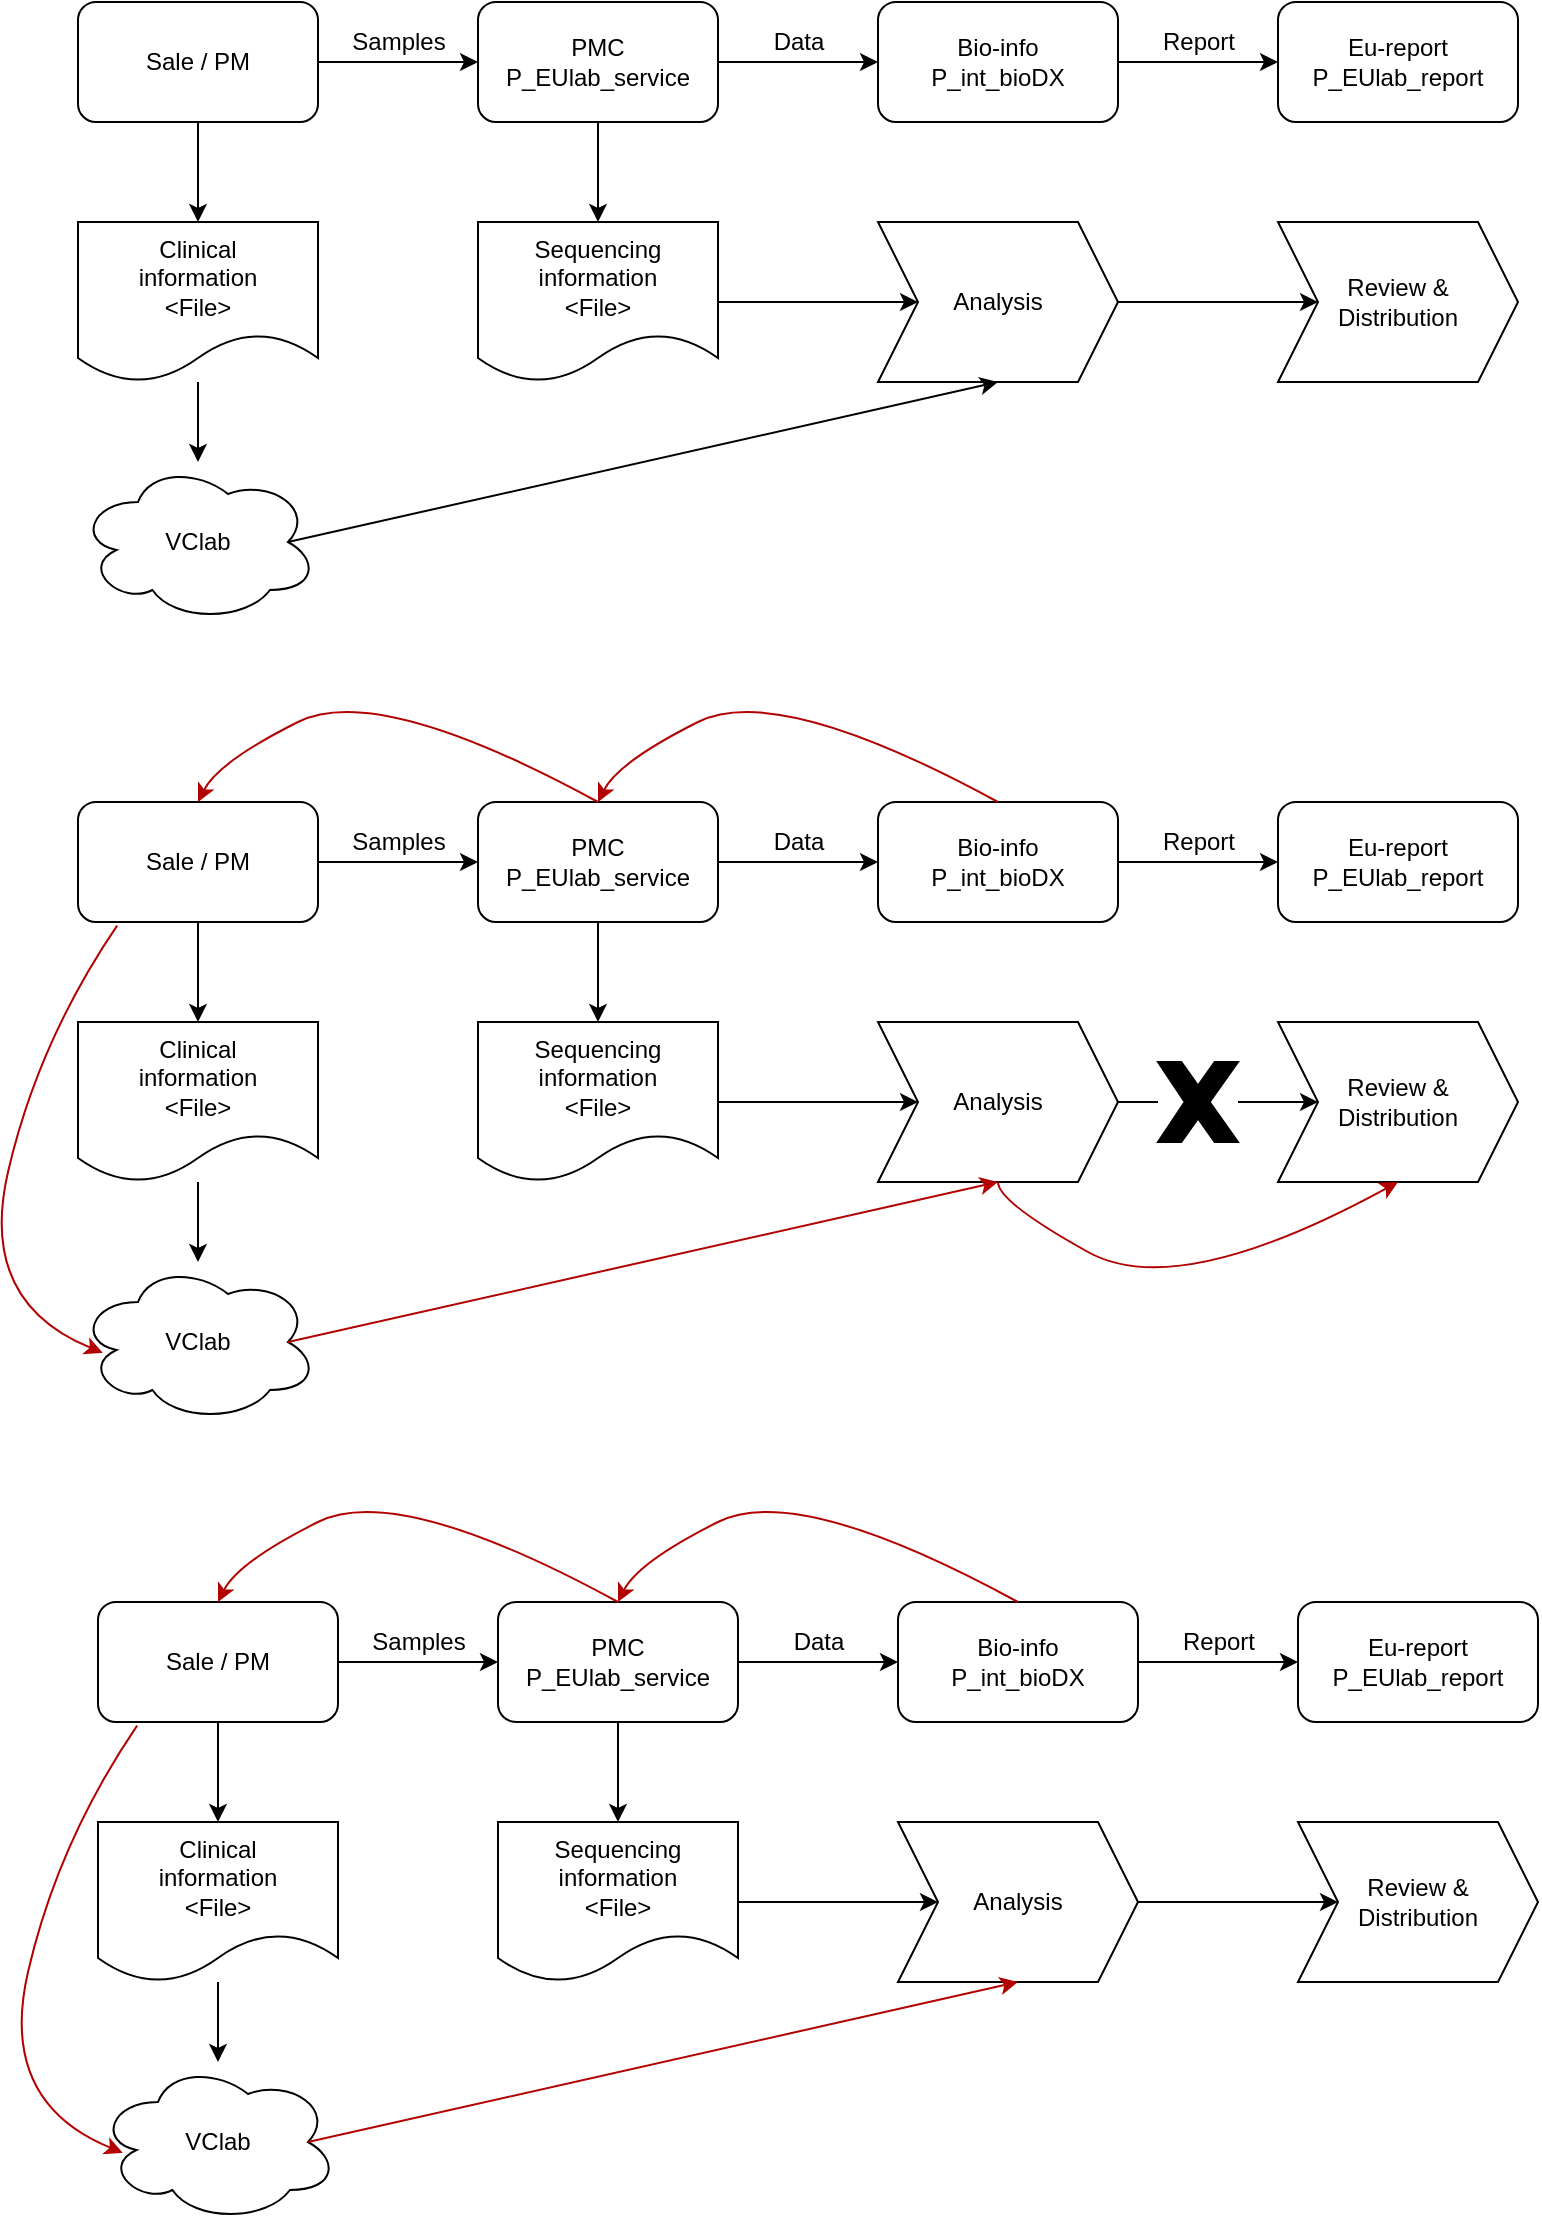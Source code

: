 <mxfile version="20.6.2" type="github">
  <diagram id="rRr0c2U1UHfbdq3jpp5H" name="第 1 页">
    <mxGraphModel dx="1038" dy="579" grid="1" gridSize="10" guides="1" tooltips="1" connect="1" arrows="1" fold="1" page="1" pageScale="1" pageWidth="827" pageHeight="1169" math="0" shadow="0">
      <root>
        <mxCell id="0" />
        <mxCell id="1" parent="0" />
        <mxCell id="qO0as0IfbImYEmzY0A7J-7" value="" style="edgeStyle=orthogonalEdgeStyle;rounded=0;orthogonalLoop=1;jettySize=auto;html=1;" parent="1" source="qO0as0IfbImYEmzY0A7J-4" target="qO0as0IfbImYEmzY0A7J-6" edge="1">
          <mxGeometry relative="1" as="geometry" />
        </mxCell>
        <mxCell id="qO0as0IfbImYEmzY0A7J-17" value="" style="edgeStyle=orthogonalEdgeStyle;rounded=0;orthogonalLoop=1;jettySize=auto;html=1;" parent="1" source="qO0as0IfbImYEmzY0A7J-4" target="qO0as0IfbImYEmzY0A7J-16" edge="1">
          <mxGeometry relative="1" as="geometry" />
        </mxCell>
        <mxCell id="qO0as0IfbImYEmzY0A7J-4" value="Sale / PM" style="rounded=1;whiteSpace=wrap;html=1;" parent="1" vertex="1">
          <mxGeometry x="40" y="40" width="120" height="60" as="geometry" />
        </mxCell>
        <mxCell id="qO0as0IfbImYEmzY0A7J-9" value="" style="edgeStyle=orthogonalEdgeStyle;rounded=0;orthogonalLoop=1;jettySize=auto;html=1;" parent="1" source="qO0as0IfbImYEmzY0A7J-6" target="qO0as0IfbImYEmzY0A7J-8" edge="1">
          <mxGeometry relative="1" as="geometry" />
        </mxCell>
        <mxCell id="qO0as0IfbImYEmzY0A7J-18" value="" style="edgeStyle=orthogonalEdgeStyle;rounded=0;orthogonalLoop=1;jettySize=auto;html=1;" parent="1" source="qO0as0IfbImYEmzY0A7J-6" target="qO0as0IfbImYEmzY0A7J-15" edge="1">
          <mxGeometry relative="1" as="geometry" />
        </mxCell>
        <mxCell id="qO0as0IfbImYEmzY0A7J-6" value="PMC&lt;br&gt;P_EUlab_service" style="rounded=1;whiteSpace=wrap;html=1;" parent="1" vertex="1">
          <mxGeometry x="240" y="40" width="120" height="60" as="geometry" />
        </mxCell>
        <mxCell id="qO0as0IfbImYEmzY0A7J-12" value="" style="edgeStyle=orthogonalEdgeStyle;rounded=0;orthogonalLoop=1;jettySize=auto;html=1;" parent="1" source="qO0as0IfbImYEmzY0A7J-8" target="qO0as0IfbImYEmzY0A7J-11" edge="1">
          <mxGeometry relative="1" as="geometry" />
        </mxCell>
        <mxCell id="qO0as0IfbImYEmzY0A7J-8" value="Bio-info&lt;br&gt;P_int_bioDX" style="rounded=1;whiteSpace=wrap;html=1;" parent="1" vertex="1">
          <mxGeometry x="440" y="40" width="120" height="60" as="geometry" />
        </mxCell>
        <mxCell id="qO0as0IfbImYEmzY0A7J-11" value="&lt;span lang=&quot;EN-US&quot;&gt;Eu-report&lt;br&gt;P_EUlab_report&lt;br&gt;&lt;/span&gt;" style="rounded=1;whiteSpace=wrap;html=1;" parent="1" vertex="1">
          <mxGeometry x="640" y="40" width="120" height="60" as="geometry" />
        </mxCell>
        <mxCell id="qO0as0IfbImYEmzY0A7J-24" value="" style="edgeStyle=orthogonalEdgeStyle;rounded=0;orthogonalLoop=1;jettySize=auto;html=1;" parent="1" source="qO0as0IfbImYEmzY0A7J-15" target="qO0as0IfbImYEmzY0A7J-21" edge="1">
          <mxGeometry relative="1" as="geometry" />
        </mxCell>
        <mxCell id="qO0as0IfbImYEmzY0A7J-15" value="&lt;div&gt;Sequencing&lt;/div&gt;&lt;div&gt;information&lt;/div&gt;&lt;div&gt;&amp;lt;File&amp;gt;&lt;/div&gt;" style="shape=document;whiteSpace=wrap;html=1;boundedLbl=1;" parent="1" vertex="1">
          <mxGeometry x="240" y="150" width="120" height="80" as="geometry" />
        </mxCell>
        <mxCell id="qO0as0IfbImYEmzY0A7J-20" value="" style="edgeStyle=orthogonalEdgeStyle;rounded=0;orthogonalLoop=1;jettySize=auto;html=1;" parent="1" source="qO0as0IfbImYEmzY0A7J-16" target="qO0as0IfbImYEmzY0A7J-19" edge="1">
          <mxGeometry relative="1" as="geometry" />
        </mxCell>
        <mxCell id="qO0as0IfbImYEmzY0A7J-16" value="&lt;div&gt;Clinical&lt;/div&gt;&lt;div&gt;information&lt;/div&gt;&lt;div&gt;&amp;lt;File&amp;gt;&lt;br&gt;&lt;/div&gt;" style="shape=document;whiteSpace=wrap;html=1;boundedLbl=1;" parent="1" vertex="1">
          <mxGeometry x="40" y="150" width="120" height="80" as="geometry" />
        </mxCell>
        <mxCell id="qO0as0IfbImYEmzY0A7J-19" value="VClab" style="ellipse;shape=cloud;whiteSpace=wrap;html=1;" parent="1" vertex="1">
          <mxGeometry x="40" y="270" width="120" height="80" as="geometry" />
        </mxCell>
        <mxCell id="qO0as0IfbImYEmzY0A7J-29" value="" style="edgeStyle=orthogonalEdgeStyle;rounded=0;orthogonalLoop=1;jettySize=auto;html=1;entryX=0;entryY=0.5;entryDx=0;entryDy=0;" parent="1" source="qO0as0IfbImYEmzY0A7J-21" target="qO0as0IfbImYEmzY0A7J-30" edge="1">
          <mxGeometry relative="1" as="geometry">
            <mxPoint x="640" y="190" as="targetPoint" />
          </mxGeometry>
        </mxCell>
        <mxCell id="qO0as0IfbImYEmzY0A7J-21" value="Analysis" style="shape=step;perimeter=stepPerimeter;whiteSpace=wrap;html=1;fixedSize=1;" parent="1" vertex="1">
          <mxGeometry x="440" y="150" width="120" height="80" as="geometry" />
        </mxCell>
        <mxCell id="qO0as0IfbImYEmzY0A7J-23" value="" style="endArrow=classic;html=1;rounded=0;exitX=0.875;exitY=0.5;exitDx=0;exitDy=0;exitPerimeter=0;entryX=0.5;entryY=1;entryDx=0;entryDy=0;" parent="1" source="qO0as0IfbImYEmzY0A7J-19" target="qO0as0IfbImYEmzY0A7J-21" edge="1">
          <mxGeometry width="50" height="50" relative="1" as="geometry">
            <mxPoint x="380" y="300" as="sourcePoint" />
            <mxPoint x="430" y="250" as="targetPoint" />
          </mxGeometry>
        </mxCell>
        <mxCell id="qO0as0IfbImYEmzY0A7J-25" value="Samples" style="text;html=1;align=center;verticalAlign=middle;resizable=0;points=[];autosize=1;strokeColor=none;fillColor=none;" parent="1" vertex="1">
          <mxGeometry x="165" y="45" width="70" height="30" as="geometry" />
        </mxCell>
        <mxCell id="qO0as0IfbImYEmzY0A7J-26" value="Data" style="text;html=1;align=center;verticalAlign=middle;resizable=0;points=[];autosize=1;strokeColor=none;fillColor=none;" parent="1" vertex="1">
          <mxGeometry x="375" y="45" width="50" height="30" as="geometry" />
        </mxCell>
        <mxCell id="qO0as0IfbImYEmzY0A7J-27" value="Report" style="text;html=1;align=center;verticalAlign=middle;resizable=0;points=[];autosize=1;strokeColor=none;fillColor=none;" parent="1" vertex="1">
          <mxGeometry x="570" y="45" width="60" height="30" as="geometry" />
        </mxCell>
        <mxCell id="qO0as0IfbImYEmzY0A7J-30" value="Review &amp;amp;&lt;br&gt;Distribution" style="shape=step;perimeter=stepPerimeter;whiteSpace=wrap;html=1;fixedSize=1;" parent="1" vertex="1">
          <mxGeometry x="640" y="150" width="120" height="80" as="geometry" />
        </mxCell>
        <mxCell id="O0JcoBQBD_hlxzk5tPrr-43" value="" style="edgeStyle=orthogonalEdgeStyle;rounded=0;orthogonalLoop=1;jettySize=auto;html=1;" parent="1" source="O0JcoBQBD_hlxzk5tPrr-45" target="O0JcoBQBD_hlxzk5tPrr-48" edge="1">
          <mxGeometry relative="1" as="geometry" />
        </mxCell>
        <mxCell id="O0JcoBQBD_hlxzk5tPrr-44" value="" style="edgeStyle=orthogonalEdgeStyle;rounded=0;orthogonalLoop=1;jettySize=auto;html=1;" parent="1" source="O0JcoBQBD_hlxzk5tPrr-45" target="O0JcoBQBD_hlxzk5tPrr-55" edge="1">
          <mxGeometry relative="1" as="geometry" />
        </mxCell>
        <mxCell id="O0JcoBQBD_hlxzk5tPrr-45" value="Sale / PM" style="rounded=1;whiteSpace=wrap;html=1;" parent="1" vertex="1">
          <mxGeometry x="40" y="440" width="120" height="60" as="geometry" />
        </mxCell>
        <mxCell id="O0JcoBQBD_hlxzk5tPrr-46" value="" style="edgeStyle=orthogonalEdgeStyle;rounded=0;orthogonalLoop=1;jettySize=auto;html=1;" parent="1" source="O0JcoBQBD_hlxzk5tPrr-48" target="O0JcoBQBD_hlxzk5tPrr-50" edge="1">
          <mxGeometry relative="1" as="geometry" />
        </mxCell>
        <mxCell id="O0JcoBQBD_hlxzk5tPrr-47" value="" style="edgeStyle=orthogonalEdgeStyle;rounded=0;orthogonalLoop=1;jettySize=auto;html=1;" parent="1" source="O0JcoBQBD_hlxzk5tPrr-48" target="O0JcoBQBD_hlxzk5tPrr-53" edge="1">
          <mxGeometry relative="1" as="geometry" />
        </mxCell>
        <mxCell id="O0JcoBQBD_hlxzk5tPrr-48" value="PMC&lt;br&gt;P_EUlab_service" style="rounded=1;whiteSpace=wrap;html=1;" parent="1" vertex="1">
          <mxGeometry x="240" y="440" width="120" height="60" as="geometry" />
        </mxCell>
        <mxCell id="O0JcoBQBD_hlxzk5tPrr-49" value="" style="edgeStyle=orthogonalEdgeStyle;rounded=0;orthogonalLoop=1;jettySize=auto;html=1;" parent="1" source="O0JcoBQBD_hlxzk5tPrr-50" target="O0JcoBQBD_hlxzk5tPrr-51" edge="1">
          <mxGeometry relative="1" as="geometry" />
        </mxCell>
        <mxCell id="O0JcoBQBD_hlxzk5tPrr-50" value="Bio-info&lt;br&gt;P_int_bioDX" style="rounded=1;whiteSpace=wrap;html=1;" parent="1" vertex="1">
          <mxGeometry x="440" y="440" width="120" height="60" as="geometry" />
        </mxCell>
        <mxCell id="O0JcoBQBD_hlxzk5tPrr-51" value="&lt;span lang=&quot;EN-US&quot;&gt;Eu-report&lt;br&gt;P_EUlab_report&lt;br&gt;&lt;/span&gt;" style="rounded=1;whiteSpace=wrap;html=1;" parent="1" vertex="1">
          <mxGeometry x="640" y="440" width="120" height="60" as="geometry" />
        </mxCell>
        <mxCell id="O0JcoBQBD_hlxzk5tPrr-52" value="" style="edgeStyle=orthogonalEdgeStyle;rounded=0;orthogonalLoop=1;jettySize=auto;html=1;" parent="1" source="O0JcoBQBD_hlxzk5tPrr-53" target="O0JcoBQBD_hlxzk5tPrr-58" edge="1">
          <mxGeometry relative="1" as="geometry" />
        </mxCell>
        <mxCell id="O0JcoBQBD_hlxzk5tPrr-53" value="&lt;div&gt;Sequencing&lt;/div&gt;&lt;div&gt;information&lt;/div&gt;&lt;div&gt;&amp;lt;File&amp;gt;&lt;/div&gt;" style="shape=document;whiteSpace=wrap;html=1;boundedLbl=1;" parent="1" vertex="1">
          <mxGeometry x="240" y="550" width="120" height="80" as="geometry" />
        </mxCell>
        <mxCell id="O0JcoBQBD_hlxzk5tPrr-54" value="" style="edgeStyle=orthogonalEdgeStyle;rounded=0;orthogonalLoop=1;jettySize=auto;html=1;" parent="1" source="O0JcoBQBD_hlxzk5tPrr-55" target="O0JcoBQBD_hlxzk5tPrr-56" edge="1">
          <mxGeometry relative="1" as="geometry" />
        </mxCell>
        <mxCell id="O0JcoBQBD_hlxzk5tPrr-55" value="&lt;div&gt;Clinical&lt;/div&gt;&lt;div&gt;information&lt;/div&gt;&lt;div&gt;&amp;lt;File&amp;gt;&lt;br&gt;&lt;/div&gt;" style="shape=document;whiteSpace=wrap;html=1;boundedLbl=1;" parent="1" vertex="1">
          <mxGeometry x="40" y="550" width="120" height="80" as="geometry" />
        </mxCell>
        <mxCell id="O0JcoBQBD_hlxzk5tPrr-56" value="VClab" style="ellipse;shape=cloud;whiteSpace=wrap;html=1;" parent="1" vertex="1">
          <mxGeometry x="40" y="670" width="120" height="80" as="geometry" />
        </mxCell>
        <mxCell id="O0JcoBQBD_hlxzk5tPrr-57" value="" style="edgeStyle=orthogonalEdgeStyle;rounded=0;orthogonalLoop=1;jettySize=auto;html=1;entryX=0;entryY=0.5;entryDx=0;entryDy=0;startArrow=none;" parent="1" source="iiiDpXnooGa1ZJ5jJF0Z-25" target="O0JcoBQBD_hlxzk5tPrr-63" edge="1">
          <mxGeometry relative="1" as="geometry">
            <mxPoint x="640" y="590" as="targetPoint" />
          </mxGeometry>
        </mxCell>
        <mxCell id="O0JcoBQBD_hlxzk5tPrr-58" value="Analysis" style="shape=step;perimeter=stepPerimeter;whiteSpace=wrap;html=1;fixedSize=1;" parent="1" vertex="1">
          <mxGeometry x="440" y="550" width="120" height="80" as="geometry" />
        </mxCell>
        <mxCell id="O0JcoBQBD_hlxzk5tPrr-59" value="" style="endArrow=classic;html=1;rounded=0;exitX=0.875;exitY=0.5;exitDx=0;exitDy=0;exitPerimeter=0;entryX=0.5;entryY=1;entryDx=0;entryDy=0;fillColor=#e51400;strokeColor=#B20000;" parent="1" source="O0JcoBQBD_hlxzk5tPrr-56" target="O0JcoBQBD_hlxzk5tPrr-58" edge="1">
          <mxGeometry width="50" height="50" relative="1" as="geometry">
            <mxPoint x="380" y="700" as="sourcePoint" />
            <mxPoint x="430" y="650" as="targetPoint" />
          </mxGeometry>
        </mxCell>
        <mxCell id="O0JcoBQBD_hlxzk5tPrr-60" value="Samples" style="text;html=1;align=center;verticalAlign=middle;resizable=0;points=[];autosize=1;strokeColor=none;fillColor=none;" parent="1" vertex="1">
          <mxGeometry x="165" y="445" width="70" height="30" as="geometry" />
        </mxCell>
        <mxCell id="O0JcoBQBD_hlxzk5tPrr-61" value="Data" style="text;html=1;align=center;verticalAlign=middle;resizable=0;points=[];autosize=1;strokeColor=none;fillColor=none;" parent="1" vertex="1">
          <mxGeometry x="375" y="445" width="50" height="30" as="geometry" />
        </mxCell>
        <mxCell id="O0JcoBQBD_hlxzk5tPrr-62" value="Report" style="text;html=1;align=center;verticalAlign=middle;resizable=0;points=[];autosize=1;strokeColor=none;fillColor=none;" parent="1" vertex="1">
          <mxGeometry x="570" y="445" width="60" height="30" as="geometry" />
        </mxCell>
        <mxCell id="O0JcoBQBD_hlxzk5tPrr-63" value="Review &amp;amp;&lt;br&gt;Distribution" style="shape=step;perimeter=stepPerimeter;whiteSpace=wrap;html=1;fixedSize=1;" parent="1" vertex="1">
          <mxGeometry x="640" y="550" width="120" height="80" as="geometry" />
        </mxCell>
        <mxCell id="f3l5IWLOO_sG8IGpxc0v-9" value="" style="curved=1;endArrow=classic;html=1;rounded=0;exitX=0.5;exitY=0;exitDx=0;exitDy=0;entryX=0.5;entryY=0;entryDx=0;entryDy=0;fillColor=#e51400;strokeColor=#B20000;" parent="1" source="O0JcoBQBD_hlxzk5tPrr-50" target="O0JcoBQBD_hlxzk5tPrr-48" edge="1">
          <mxGeometry width="50" height="50" relative="1" as="geometry">
            <mxPoint x="310" y="510" as="sourcePoint" />
            <mxPoint x="360" y="460" as="targetPoint" />
            <Array as="points">
              <mxPoint x="390" y="380" />
              <mxPoint x="310" y="420" />
            </Array>
          </mxGeometry>
        </mxCell>
        <mxCell id="f3l5IWLOO_sG8IGpxc0v-12" value="" style="curved=1;endArrow=classic;html=1;rounded=0;exitX=0.5;exitY=0;exitDx=0;exitDy=0;entryX=0.5;entryY=0;entryDx=0;entryDy=0;fillColor=#e51400;strokeColor=#B20000;" parent="1" edge="1">
          <mxGeometry width="50" height="50" relative="1" as="geometry">
            <mxPoint x="300" y="440" as="sourcePoint" />
            <mxPoint x="100" y="440" as="targetPoint" />
            <Array as="points">
              <mxPoint x="190" y="380" />
              <mxPoint x="110" y="420" />
            </Array>
          </mxGeometry>
        </mxCell>
        <mxCell id="xVgD8o6w2RCX4fpeJwYQ-1" value="" style="curved=1;endArrow=classic;html=1;rounded=0;entryX=0.103;entryY=0.567;entryDx=0;entryDy=0;entryPerimeter=0;exitX=0.163;exitY=1.03;exitDx=0;exitDy=0;exitPerimeter=0;fillColor=#e51400;strokeColor=#B20000;" parent="1" source="O0JcoBQBD_hlxzk5tPrr-45" target="O0JcoBQBD_hlxzk5tPrr-56" edge="1">
          <mxGeometry width="50" height="50" relative="1" as="geometry">
            <mxPoint x="30" y="590" as="sourcePoint" />
            <mxPoint x="20" y="810" as="targetPoint" />
            <Array as="points">
              <mxPoint x="20" y="560" />
              <mxPoint x="-10" y="690" />
            </Array>
          </mxGeometry>
        </mxCell>
        <mxCell id="iiiDpXnooGa1ZJ5jJF0Z-1" value="" style="edgeStyle=orthogonalEdgeStyle;rounded=0;orthogonalLoop=1;jettySize=auto;html=1;" edge="1" parent="1" source="iiiDpXnooGa1ZJ5jJF0Z-3" target="iiiDpXnooGa1ZJ5jJF0Z-6">
          <mxGeometry relative="1" as="geometry" />
        </mxCell>
        <mxCell id="iiiDpXnooGa1ZJ5jJF0Z-2" value="" style="edgeStyle=orthogonalEdgeStyle;rounded=0;orthogonalLoop=1;jettySize=auto;html=1;" edge="1" parent="1" source="iiiDpXnooGa1ZJ5jJF0Z-3" target="iiiDpXnooGa1ZJ5jJF0Z-13">
          <mxGeometry relative="1" as="geometry" />
        </mxCell>
        <mxCell id="iiiDpXnooGa1ZJ5jJF0Z-3" value="Sale / PM" style="rounded=1;whiteSpace=wrap;html=1;" vertex="1" parent="1">
          <mxGeometry x="50" y="840" width="120" height="60" as="geometry" />
        </mxCell>
        <mxCell id="iiiDpXnooGa1ZJ5jJF0Z-4" value="" style="edgeStyle=orthogonalEdgeStyle;rounded=0;orthogonalLoop=1;jettySize=auto;html=1;" edge="1" parent="1" source="iiiDpXnooGa1ZJ5jJF0Z-6" target="iiiDpXnooGa1ZJ5jJF0Z-8">
          <mxGeometry relative="1" as="geometry" />
        </mxCell>
        <mxCell id="iiiDpXnooGa1ZJ5jJF0Z-5" value="" style="edgeStyle=orthogonalEdgeStyle;rounded=0;orthogonalLoop=1;jettySize=auto;html=1;" edge="1" parent="1" source="iiiDpXnooGa1ZJ5jJF0Z-6" target="iiiDpXnooGa1ZJ5jJF0Z-11">
          <mxGeometry relative="1" as="geometry" />
        </mxCell>
        <mxCell id="iiiDpXnooGa1ZJ5jJF0Z-6" value="PMC&lt;br&gt;P_EUlab_service" style="rounded=1;whiteSpace=wrap;html=1;" vertex="1" parent="1">
          <mxGeometry x="250" y="840" width="120" height="60" as="geometry" />
        </mxCell>
        <mxCell id="iiiDpXnooGa1ZJ5jJF0Z-7" value="" style="edgeStyle=orthogonalEdgeStyle;rounded=0;orthogonalLoop=1;jettySize=auto;html=1;" edge="1" parent="1" source="iiiDpXnooGa1ZJ5jJF0Z-8" target="iiiDpXnooGa1ZJ5jJF0Z-9">
          <mxGeometry relative="1" as="geometry" />
        </mxCell>
        <mxCell id="iiiDpXnooGa1ZJ5jJF0Z-8" value="Bio-info&lt;br&gt;P_int_bioDX" style="rounded=1;whiteSpace=wrap;html=1;" vertex="1" parent="1">
          <mxGeometry x="450" y="840" width="120" height="60" as="geometry" />
        </mxCell>
        <mxCell id="iiiDpXnooGa1ZJ5jJF0Z-9" value="&lt;span lang=&quot;EN-US&quot;&gt;Eu-report&lt;br&gt;P_EUlab_report&lt;br&gt;&lt;/span&gt;" style="rounded=1;whiteSpace=wrap;html=1;" vertex="1" parent="1">
          <mxGeometry x="650" y="840" width="120" height="60" as="geometry" />
        </mxCell>
        <mxCell id="iiiDpXnooGa1ZJ5jJF0Z-10" value="" style="edgeStyle=orthogonalEdgeStyle;rounded=0;orthogonalLoop=1;jettySize=auto;html=1;" edge="1" parent="1" source="iiiDpXnooGa1ZJ5jJF0Z-11" target="iiiDpXnooGa1ZJ5jJF0Z-16">
          <mxGeometry relative="1" as="geometry" />
        </mxCell>
        <mxCell id="iiiDpXnooGa1ZJ5jJF0Z-11" value="&lt;div&gt;Sequencing&lt;/div&gt;&lt;div&gt;information&lt;/div&gt;&lt;div&gt;&amp;lt;File&amp;gt;&lt;/div&gt;" style="shape=document;whiteSpace=wrap;html=1;boundedLbl=1;" vertex="1" parent="1">
          <mxGeometry x="250" y="950" width="120" height="80" as="geometry" />
        </mxCell>
        <mxCell id="iiiDpXnooGa1ZJ5jJF0Z-12" value="" style="edgeStyle=orthogonalEdgeStyle;rounded=0;orthogonalLoop=1;jettySize=auto;html=1;" edge="1" parent="1" source="iiiDpXnooGa1ZJ5jJF0Z-13" target="iiiDpXnooGa1ZJ5jJF0Z-14">
          <mxGeometry relative="1" as="geometry" />
        </mxCell>
        <mxCell id="iiiDpXnooGa1ZJ5jJF0Z-13" value="&lt;div&gt;Clinical&lt;/div&gt;&lt;div&gt;information&lt;/div&gt;&lt;div&gt;&amp;lt;File&amp;gt;&lt;br&gt;&lt;/div&gt;" style="shape=document;whiteSpace=wrap;html=1;boundedLbl=1;" vertex="1" parent="1">
          <mxGeometry x="50" y="950" width="120" height="80" as="geometry" />
        </mxCell>
        <mxCell id="iiiDpXnooGa1ZJ5jJF0Z-14" value="VClab" style="ellipse;shape=cloud;whiteSpace=wrap;html=1;" vertex="1" parent="1">
          <mxGeometry x="50" y="1070" width="120" height="80" as="geometry" />
        </mxCell>
        <mxCell id="iiiDpXnooGa1ZJ5jJF0Z-15" value="" style="edgeStyle=orthogonalEdgeStyle;rounded=0;orthogonalLoop=1;jettySize=auto;html=1;entryX=0;entryY=0.5;entryDx=0;entryDy=0;" edge="1" parent="1" source="iiiDpXnooGa1ZJ5jJF0Z-16" target="iiiDpXnooGa1ZJ5jJF0Z-21">
          <mxGeometry relative="1" as="geometry">
            <mxPoint x="650" y="990" as="targetPoint" />
          </mxGeometry>
        </mxCell>
        <mxCell id="iiiDpXnooGa1ZJ5jJF0Z-16" value="Analysis" style="shape=step;perimeter=stepPerimeter;whiteSpace=wrap;html=1;fixedSize=1;" vertex="1" parent="1">
          <mxGeometry x="450" y="950" width="120" height="80" as="geometry" />
        </mxCell>
        <mxCell id="iiiDpXnooGa1ZJ5jJF0Z-17" value="" style="endArrow=classic;html=1;rounded=0;exitX=0.875;exitY=0.5;exitDx=0;exitDy=0;exitPerimeter=0;entryX=0.5;entryY=1;entryDx=0;entryDy=0;fillColor=#e51400;strokeColor=#B20000;" edge="1" parent="1" source="iiiDpXnooGa1ZJ5jJF0Z-14" target="iiiDpXnooGa1ZJ5jJF0Z-16">
          <mxGeometry width="50" height="50" relative="1" as="geometry">
            <mxPoint x="390" y="1100" as="sourcePoint" />
            <mxPoint x="440" y="1050" as="targetPoint" />
          </mxGeometry>
        </mxCell>
        <mxCell id="iiiDpXnooGa1ZJ5jJF0Z-18" value="Samples" style="text;html=1;align=center;verticalAlign=middle;resizable=0;points=[];autosize=1;strokeColor=none;fillColor=none;" vertex="1" parent="1">
          <mxGeometry x="175" y="845" width="70" height="30" as="geometry" />
        </mxCell>
        <mxCell id="iiiDpXnooGa1ZJ5jJF0Z-19" value="Data" style="text;html=1;align=center;verticalAlign=middle;resizable=0;points=[];autosize=1;strokeColor=none;fillColor=none;" vertex="1" parent="1">
          <mxGeometry x="385" y="845" width="50" height="30" as="geometry" />
        </mxCell>
        <mxCell id="iiiDpXnooGa1ZJ5jJF0Z-20" value="Report" style="text;html=1;align=center;verticalAlign=middle;resizable=0;points=[];autosize=1;strokeColor=none;fillColor=none;" vertex="1" parent="1">
          <mxGeometry x="580" y="845" width="60" height="30" as="geometry" />
        </mxCell>
        <mxCell id="iiiDpXnooGa1ZJ5jJF0Z-21" value="Review &amp;amp;&lt;br&gt;Distribution" style="shape=step;perimeter=stepPerimeter;whiteSpace=wrap;html=1;fixedSize=1;" vertex="1" parent="1">
          <mxGeometry x="650" y="950" width="120" height="80" as="geometry" />
        </mxCell>
        <mxCell id="iiiDpXnooGa1ZJ5jJF0Z-22" value="" style="curved=1;endArrow=classic;html=1;rounded=0;exitX=0.5;exitY=0;exitDx=0;exitDy=0;entryX=0.5;entryY=0;entryDx=0;entryDy=0;fillColor=#e51400;strokeColor=#B20000;" edge="1" parent="1" source="iiiDpXnooGa1ZJ5jJF0Z-8" target="iiiDpXnooGa1ZJ5jJF0Z-6">
          <mxGeometry width="50" height="50" relative="1" as="geometry">
            <mxPoint x="320" y="910" as="sourcePoint" />
            <mxPoint x="370" y="860" as="targetPoint" />
            <Array as="points">
              <mxPoint x="400" y="780" />
              <mxPoint x="320" y="820" />
            </Array>
          </mxGeometry>
        </mxCell>
        <mxCell id="iiiDpXnooGa1ZJ5jJF0Z-23" value="" style="curved=1;endArrow=classic;html=1;rounded=0;exitX=0.5;exitY=0;exitDx=0;exitDy=0;entryX=0.5;entryY=0;entryDx=0;entryDy=0;fillColor=#e51400;strokeColor=#B20000;" edge="1" parent="1">
          <mxGeometry width="50" height="50" relative="1" as="geometry">
            <mxPoint x="310" y="840" as="sourcePoint" />
            <mxPoint x="110" y="840" as="targetPoint" />
            <Array as="points">
              <mxPoint x="200" y="780" />
              <mxPoint x="120" y="820" />
            </Array>
          </mxGeometry>
        </mxCell>
        <mxCell id="iiiDpXnooGa1ZJ5jJF0Z-24" value="" style="curved=1;endArrow=classic;html=1;rounded=0;entryX=0.103;entryY=0.567;entryDx=0;entryDy=0;entryPerimeter=0;exitX=0.163;exitY=1.03;exitDx=0;exitDy=0;exitPerimeter=0;fillColor=#e51400;strokeColor=#B20000;" edge="1" parent="1" source="iiiDpXnooGa1ZJ5jJF0Z-3" target="iiiDpXnooGa1ZJ5jJF0Z-14">
          <mxGeometry width="50" height="50" relative="1" as="geometry">
            <mxPoint x="40" y="990" as="sourcePoint" />
            <mxPoint x="30" y="1210" as="targetPoint" />
            <Array as="points">
              <mxPoint x="30" y="960" />
              <mxPoint y="1090" />
            </Array>
          </mxGeometry>
        </mxCell>
        <mxCell id="iiiDpXnooGa1ZJ5jJF0Z-25" value="" style="verticalLabelPosition=bottom;verticalAlign=top;html=1;shape=mxgraph.basic.x;fillColor=#000000;" vertex="1" parent="1">
          <mxGeometry x="580" y="570" width="40" height="40" as="geometry" />
        </mxCell>
        <mxCell id="iiiDpXnooGa1ZJ5jJF0Z-26" value="" style="edgeStyle=orthogonalEdgeStyle;rounded=0;orthogonalLoop=1;jettySize=auto;html=1;entryX=0;entryY=0.5;entryDx=0;entryDy=0;endArrow=none;" edge="1" parent="1" source="O0JcoBQBD_hlxzk5tPrr-58" target="iiiDpXnooGa1ZJ5jJF0Z-25">
          <mxGeometry relative="1" as="geometry">
            <mxPoint x="660" y="590" as="targetPoint" />
            <mxPoint x="560" y="590" as="sourcePoint" />
          </mxGeometry>
        </mxCell>
        <mxCell id="iiiDpXnooGa1ZJ5jJF0Z-27" value="" style="curved=1;endArrow=classic;html=1;rounded=0;entryX=0.5;entryY=1;entryDx=0;entryDy=0;fillColor=#e51400;strokeColor=#B20000;" edge="1" parent="1" target="O0JcoBQBD_hlxzk5tPrr-63">
          <mxGeometry width="50" height="50" relative="1" as="geometry">
            <mxPoint x="500" y="630" as="sourcePoint" />
            <mxPoint x="690" y="660" as="targetPoint" />
            <Array as="points">
              <mxPoint x="500" y="640" />
              <mxPoint x="590" y="690" />
            </Array>
          </mxGeometry>
        </mxCell>
      </root>
    </mxGraphModel>
  </diagram>
</mxfile>
